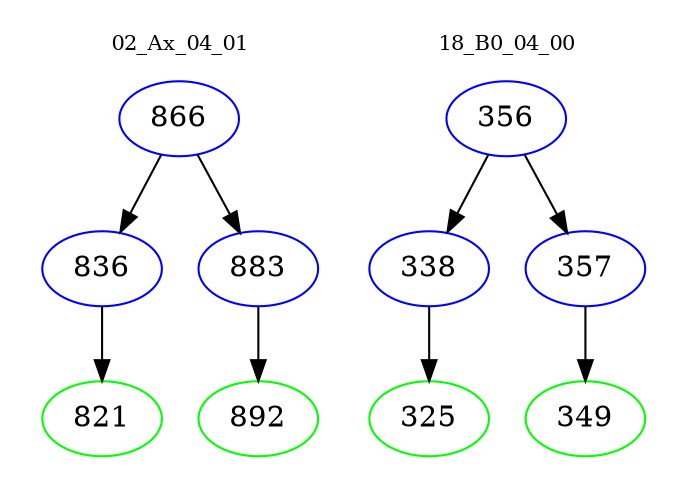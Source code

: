 digraph{
subgraph cluster_0 {
color = white
label = "02_Ax_04_01";
fontsize=10;
T0_866 [label="866", color="blue"]
T0_866 -> T0_836 [color="black"]
T0_836 [label="836", color="blue"]
T0_836 -> T0_821 [color="black"]
T0_821 [label="821", color="green"]
T0_866 -> T0_883 [color="black"]
T0_883 [label="883", color="blue"]
T0_883 -> T0_892 [color="black"]
T0_892 [label="892", color="green"]
}
subgraph cluster_1 {
color = white
label = "18_B0_04_00";
fontsize=10;
T1_356 [label="356", color="blue"]
T1_356 -> T1_338 [color="black"]
T1_338 [label="338", color="blue"]
T1_338 -> T1_325 [color="black"]
T1_325 [label="325", color="green"]
T1_356 -> T1_357 [color="black"]
T1_357 [label="357", color="blue"]
T1_357 -> T1_349 [color="black"]
T1_349 [label="349", color="green"]
}
}
